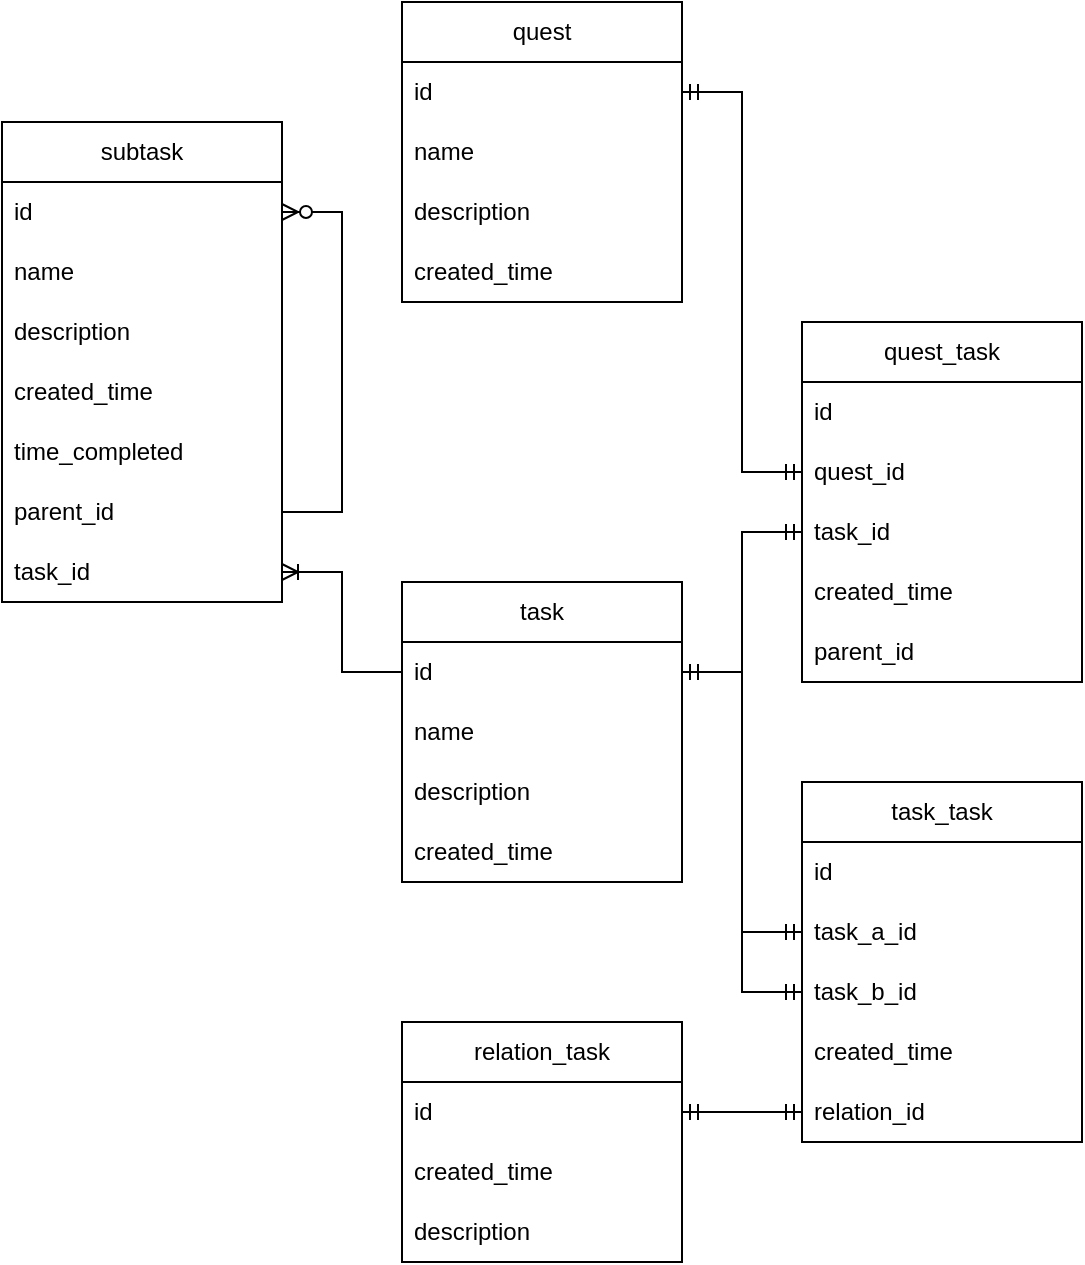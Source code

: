 <mxfile version="21.6.8" type="github">
  <diagram name="Page-1" id="H2T8HqV19YVc1kazD6WH">
    <mxGraphModel dx="1020" dy="1805" grid="1" gridSize="10" guides="1" tooltips="1" connect="1" arrows="1" fold="1" page="1" pageScale="1" pageWidth="850" pageHeight="1100" math="0" shadow="0">
      <root>
        <mxCell id="0" />
        <mxCell id="1" parent="0" />
        <mxCell id="Lhm-kkvM-OA74yiqCwbY-3" value="task" style="swimlane;fontStyle=0;childLayout=stackLayout;horizontal=1;startSize=30;horizontalStack=0;resizeParent=1;resizeParentMax=0;resizeLast=0;collapsible=1;marginBottom=0;whiteSpace=wrap;html=1;" vertex="1" parent="1">
          <mxGeometry x="280" y="80" width="140" height="150" as="geometry" />
        </mxCell>
        <mxCell id="Lhm-kkvM-OA74yiqCwbY-4" value="id" style="text;strokeColor=none;fillColor=none;align=left;verticalAlign=middle;spacingLeft=4;spacingRight=4;overflow=hidden;points=[[0,0.5],[1,0.5]];portConstraint=eastwest;rotatable=0;whiteSpace=wrap;html=1;" vertex="1" parent="Lhm-kkvM-OA74yiqCwbY-3">
          <mxGeometry y="30" width="140" height="30" as="geometry" />
        </mxCell>
        <mxCell id="Lhm-kkvM-OA74yiqCwbY-5" value="name" style="text;strokeColor=none;fillColor=none;align=left;verticalAlign=middle;spacingLeft=4;spacingRight=4;overflow=hidden;points=[[0,0.5],[1,0.5]];portConstraint=eastwest;rotatable=0;whiteSpace=wrap;html=1;" vertex="1" parent="Lhm-kkvM-OA74yiqCwbY-3">
          <mxGeometry y="60" width="140" height="30" as="geometry" />
        </mxCell>
        <mxCell id="Lhm-kkvM-OA74yiqCwbY-8" value="description" style="text;strokeColor=none;fillColor=none;align=left;verticalAlign=middle;spacingLeft=4;spacingRight=4;overflow=hidden;points=[[0,0.5],[1,0.5]];portConstraint=eastwest;rotatable=0;whiteSpace=wrap;html=1;" vertex="1" parent="Lhm-kkvM-OA74yiqCwbY-3">
          <mxGeometry y="90" width="140" height="30" as="geometry" />
        </mxCell>
        <mxCell id="Lhm-kkvM-OA74yiqCwbY-6" value="created_time" style="text;strokeColor=none;fillColor=none;align=left;verticalAlign=middle;spacingLeft=4;spacingRight=4;overflow=hidden;points=[[0,0.5],[1,0.5]];portConstraint=eastwest;rotatable=0;whiteSpace=wrap;html=1;" vertex="1" parent="Lhm-kkvM-OA74yiqCwbY-3">
          <mxGeometry y="120" width="140" height="30" as="geometry" />
        </mxCell>
        <mxCell id="Lhm-kkvM-OA74yiqCwbY-10" value="subtask" style="swimlane;fontStyle=0;childLayout=stackLayout;horizontal=1;startSize=30;horizontalStack=0;resizeParent=1;resizeParentMax=0;resizeLast=0;collapsible=1;marginBottom=0;whiteSpace=wrap;html=1;" vertex="1" parent="1">
          <mxGeometry x="80" y="-150" width="140" height="240" as="geometry" />
        </mxCell>
        <mxCell id="Lhm-kkvM-OA74yiqCwbY-11" value="id" style="text;strokeColor=none;fillColor=none;align=left;verticalAlign=middle;spacingLeft=4;spacingRight=4;overflow=hidden;points=[[0,0.5],[1,0.5]];portConstraint=eastwest;rotatable=0;whiteSpace=wrap;html=1;" vertex="1" parent="Lhm-kkvM-OA74yiqCwbY-10">
          <mxGeometry y="30" width="140" height="30" as="geometry" />
        </mxCell>
        <mxCell id="Lhm-kkvM-OA74yiqCwbY-12" value="name" style="text;strokeColor=none;fillColor=none;align=left;verticalAlign=middle;spacingLeft=4;spacingRight=4;overflow=hidden;points=[[0,0.5],[1,0.5]];portConstraint=eastwest;rotatable=0;whiteSpace=wrap;html=1;" vertex="1" parent="Lhm-kkvM-OA74yiqCwbY-10">
          <mxGeometry y="60" width="140" height="30" as="geometry" />
        </mxCell>
        <mxCell id="Lhm-kkvM-OA74yiqCwbY-13" value="description" style="text;strokeColor=none;fillColor=none;align=left;verticalAlign=middle;spacingLeft=4;spacingRight=4;overflow=hidden;points=[[0,0.5],[1,0.5]];portConstraint=eastwest;rotatable=0;whiteSpace=wrap;html=1;" vertex="1" parent="Lhm-kkvM-OA74yiqCwbY-10">
          <mxGeometry y="90" width="140" height="30" as="geometry" />
        </mxCell>
        <mxCell id="Lhm-kkvM-OA74yiqCwbY-14" value="created_time" style="text;strokeColor=none;fillColor=none;align=left;verticalAlign=middle;spacingLeft=4;spacingRight=4;overflow=hidden;points=[[0,0.5],[1,0.5]];portConstraint=eastwest;rotatable=0;whiteSpace=wrap;html=1;" vertex="1" parent="Lhm-kkvM-OA74yiqCwbY-10">
          <mxGeometry y="120" width="140" height="30" as="geometry" />
        </mxCell>
        <mxCell id="Lhm-kkvM-OA74yiqCwbY-15" value="time_completed" style="text;strokeColor=none;fillColor=none;align=left;verticalAlign=middle;spacingLeft=4;spacingRight=4;overflow=hidden;points=[[0,0.5],[1,0.5]];portConstraint=eastwest;rotatable=0;whiteSpace=wrap;html=1;" vertex="1" parent="Lhm-kkvM-OA74yiqCwbY-10">
          <mxGeometry y="150" width="140" height="30" as="geometry" />
        </mxCell>
        <mxCell id="Lhm-kkvM-OA74yiqCwbY-17" value="parent_id" style="text;strokeColor=none;fillColor=none;align=left;verticalAlign=middle;spacingLeft=4;spacingRight=4;overflow=hidden;points=[[0,0.5],[1,0.5]];portConstraint=eastwest;rotatable=0;whiteSpace=wrap;html=1;" vertex="1" parent="Lhm-kkvM-OA74yiqCwbY-10">
          <mxGeometry y="180" width="140" height="30" as="geometry" />
        </mxCell>
        <mxCell id="Lhm-kkvM-OA74yiqCwbY-18" value="task_id" style="text;strokeColor=none;fillColor=none;align=left;verticalAlign=middle;spacingLeft=4;spacingRight=4;overflow=hidden;points=[[0,0.5],[1,0.5]];portConstraint=eastwest;rotatable=0;whiteSpace=wrap;html=1;" vertex="1" parent="Lhm-kkvM-OA74yiqCwbY-10">
          <mxGeometry y="210" width="140" height="30" as="geometry" />
        </mxCell>
        <mxCell id="Lhm-kkvM-OA74yiqCwbY-50" value="" style="edgeStyle=entityRelationEdgeStyle;fontSize=12;html=1;endArrow=ERzeroToMany;endFill=1;rounded=0;exitX=1;exitY=0.5;exitDx=0;exitDy=0;" edge="1" parent="Lhm-kkvM-OA74yiqCwbY-10" source="Lhm-kkvM-OA74yiqCwbY-17" target="Lhm-kkvM-OA74yiqCwbY-11">
          <mxGeometry width="100" height="100" relative="1" as="geometry">
            <mxPoint x="160" y="200" as="sourcePoint" />
            <mxPoint x="-50" y="110" as="targetPoint" />
            <Array as="points">
              <mxPoint x="-40" y="310" />
              <mxPoint x="-70" y="200" />
              <mxPoint x="-70" y="120" />
              <mxPoint x="-70" y="130" />
            </Array>
          </mxGeometry>
        </mxCell>
        <mxCell id="Lhm-kkvM-OA74yiqCwbY-49" value="" style="edgeStyle=entityRelationEdgeStyle;fontSize=12;html=1;endArrow=ERoneToMany;rounded=0;exitX=0;exitY=0.5;exitDx=0;exitDy=0;entryX=1;entryY=0.5;entryDx=0;entryDy=0;" edge="1" parent="1" source="Lhm-kkvM-OA74yiqCwbY-4" target="Lhm-kkvM-OA74yiqCwbY-18">
          <mxGeometry width="100" height="100" relative="1" as="geometry">
            <mxPoint x="180" y="370" as="sourcePoint" />
            <mxPoint x="280" y="270" as="targetPoint" />
          </mxGeometry>
        </mxCell>
        <mxCell id="Lhm-kkvM-OA74yiqCwbY-52" value="quest" style="swimlane;fontStyle=0;childLayout=stackLayout;horizontal=1;startSize=30;horizontalStack=0;resizeParent=1;resizeParentMax=0;resizeLast=0;collapsible=1;marginBottom=0;whiteSpace=wrap;html=1;" vertex="1" parent="1">
          <mxGeometry x="280" y="-210" width="140" height="150" as="geometry" />
        </mxCell>
        <mxCell id="Lhm-kkvM-OA74yiqCwbY-53" value="id" style="text;strokeColor=none;fillColor=none;align=left;verticalAlign=middle;spacingLeft=4;spacingRight=4;overflow=hidden;points=[[0,0.5],[1,0.5]];portConstraint=eastwest;rotatable=0;whiteSpace=wrap;html=1;" vertex="1" parent="Lhm-kkvM-OA74yiqCwbY-52">
          <mxGeometry y="30" width="140" height="30" as="geometry" />
        </mxCell>
        <mxCell id="Lhm-kkvM-OA74yiqCwbY-54" value="name" style="text;strokeColor=none;fillColor=none;align=left;verticalAlign=middle;spacingLeft=4;spacingRight=4;overflow=hidden;points=[[0,0.5],[1,0.5]];portConstraint=eastwest;rotatable=0;whiteSpace=wrap;html=1;" vertex="1" parent="Lhm-kkvM-OA74yiqCwbY-52">
          <mxGeometry y="60" width="140" height="30" as="geometry" />
        </mxCell>
        <mxCell id="Lhm-kkvM-OA74yiqCwbY-55" value="description" style="text;strokeColor=none;fillColor=none;align=left;verticalAlign=middle;spacingLeft=4;spacingRight=4;overflow=hidden;points=[[0,0.5],[1,0.5]];portConstraint=eastwest;rotatable=0;whiteSpace=wrap;html=1;" vertex="1" parent="Lhm-kkvM-OA74yiqCwbY-52">
          <mxGeometry y="90" width="140" height="30" as="geometry" />
        </mxCell>
        <mxCell id="Lhm-kkvM-OA74yiqCwbY-56" value="created_time" style="text;strokeColor=none;fillColor=none;align=left;verticalAlign=middle;spacingLeft=4;spacingRight=4;overflow=hidden;points=[[0,0.5],[1,0.5]];portConstraint=eastwest;rotatable=0;whiteSpace=wrap;html=1;" vertex="1" parent="Lhm-kkvM-OA74yiqCwbY-52">
          <mxGeometry y="120" width="140" height="30" as="geometry" />
        </mxCell>
        <mxCell id="Lhm-kkvM-OA74yiqCwbY-58" value="quest_task" style="swimlane;fontStyle=0;childLayout=stackLayout;horizontal=1;startSize=30;horizontalStack=0;resizeParent=1;resizeParentMax=0;resizeLast=0;collapsible=1;marginBottom=0;whiteSpace=wrap;html=1;" vertex="1" parent="1">
          <mxGeometry x="480" y="-50" width="140" height="180" as="geometry" />
        </mxCell>
        <mxCell id="Lhm-kkvM-OA74yiqCwbY-59" value="id" style="text;strokeColor=none;fillColor=none;align=left;verticalAlign=middle;spacingLeft=4;spacingRight=4;overflow=hidden;points=[[0,0.5],[1,0.5]];portConstraint=eastwest;rotatable=0;whiteSpace=wrap;html=1;" vertex="1" parent="Lhm-kkvM-OA74yiqCwbY-58">
          <mxGeometry y="30" width="140" height="30" as="geometry" />
        </mxCell>
        <mxCell id="Lhm-kkvM-OA74yiqCwbY-60" value="quest_id" style="text;strokeColor=none;fillColor=none;align=left;verticalAlign=middle;spacingLeft=4;spacingRight=4;overflow=hidden;points=[[0,0.5],[1,0.5]];portConstraint=eastwest;rotatable=0;whiteSpace=wrap;html=1;" vertex="1" parent="Lhm-kkvM-OA74yiqCwbY-58">
          <mxGeometry y="60" width="140" height="30" as="geometry" />
        </mxCell>
        <mxCell id="Lhm-kkvM-OA74yiqCwbY-61" value="task_id" style="text;strokeColor=none;fillColor=none;align=left;verticalAlign=middle;spacingLeft=4;spacingRight=4;overflow=hidden;points=[[0,0.5],[1,0.5]];portConstraint=eastwest;rotatable=0;whiteSpace=wrap;html=1;" vertex="1" parent="Lhm-kkvM-OA74yiqCwbY-58">
          <mxGeometry y="90" width="140" height="30" as="geometry" />
        </mxCell>
        <mxCell id="Lhm-kkvM-OA74yiqCwbY-62" value="created_time" style="text;strokeColor=none;fillColor=none;align=left;verticalAlign=middle;spacingLeft=4;spacingRight=4;overflow=hidden;points=[[0,0.5],[1,0.5]];portConstraint=eastwest;rotatable=0;whiteSpace=wrap;html=1;" vertex="1" parent="Lhm-kkvM-OA74yiqCwbY-58">
          <mxGeometry y="120" width="140" height="30" as="geometry" />
        </mxCell>
        <mxCell id="Lhm-kkvM-OA74yiqCwbY-73" value="parent_id" style="text;strokeColor=none;fillColor=none;align=left;verticalAlign=middle;spacingLeft=4;spacingRight=4;overflow=hidden;points=[[0,0.5],[1,0.5]];portConstraint=eastwest;rotatable=0;whiteSpace=wrap;html=1;" vertex="1" parent="Lhm-kkvM-OA74yiqCwbY-58">
          <mxGeometry y="150" width="140" height="30" as="geometry" />
        </mxCell>
        <mxCell id="Lhm-kkvM-OA74yiqCwbY-65" value="" style="edgeStyle=entityRelationEdgeStyle;fontSize=12;html=1;endArrow=ERmandOne;startArrow=ERmandOne;rounded=0;exitX=1;exitY=0.5;exitDx=0;exitDy=0;entryX=0;entryY=0.5;entryDx=0;entryDy=0;" edge="1" parent="1" source="Lhm-kkvM-OA74yiqCwbY-4" target="Lhm-kkvM-OA74yiqCwbY-61">
          <mxGeometry width="100" height="100" relative="1" as="geometry">
            <mxPoint x="420" y="130" as="sourcePoint" />
            <mxPoint x="520" y="30" as="targetPoint" />
          </mxGeometry>
        </mxCell>
        <mxCell id="Lhm-kkvM-OA74yiqCwbY-66" value="" style="edgeStyle=entityRelationEdgeStyle;fontSize=12;html=1;endArrow=ERmandOne;startArrow=ERmandOne;rounded=0;exitX=1;exitY=0.5;exitDx=0;exitDy=0;entryX=0;entryY=0.5;entryDx=0;entryDy=0;" edge="1" parent="1" source="Lhm-kkvM-OA74yiqCwbY-53" target="Lhm-kkvM-OA74yiqCwbY-60">
          <mxGeometry width="100" height="100" relative="1" as="geometry">
            <mxPoint x="420" y="90" as="sourcePoint" />
            <mxPoint x="500" y="180" as="targetPoint" />
          </mxGeometry>
        </mxCell>
        <mxCell id="Lhm-kkvM-OA74yiqCwbY-76" value="task_task" style="swimlane;fontStyle=0;childLayout=stackLayout;horizontal=1;startSize=30;horizontalStack=0;resizeParent=1;resizeParentMax=0;resizeLast=0;collapsible=1;marginBottom=0;whiteSpace=wrap;html=1;" vertex="1" parent="1">
          <mxGeometry x="480" y="180" width="140" height="180" as="geometry" />
        </mxCell>
        <mxCell id="Lhm-kkvM-OA74yiqCwbY-77" value="id" style="text;strokeColor=none;fillColor=none;align=left;verticalAlign=middle;spacingLeft=4;spacingRight=4;overflow=hidden;points=[[0,0.5],[1,0.5]];portConstraint=eastwest;rotatable=0;whiteSpace=wrap;html=1;" vertex="1" parent="Lhm-kkvM-OA74yiqCwbY-76">
          <mxGeometry y="30" width="140" height="30" as="geometry" />
        </mxCell>
        <mxCell id="Lhm-kkvM-OA74yiqCwbY-78" value="task_a_id" style="text;strokeColor=none;fillColor=none;align=left;verticalAlign=middle;spacingLeft=4;spacingRight=4;overflow=hidden;points=[[0,0.5],[1,0.5]];portConstraint=eastwest;rotatable=0;whiteSpace=wrap;html=1;" vertex="1" parent="Lhm-kkvM-OA74yiqCwbY-76">
          <mxGeometry y="60" width="140" height="30" as="geometry" />
        </mxCell>
        <mxCell id="Lhm-kkvM-OA74yiqCwbY-79" value="task_b_id" style="text;strokeColor=none;fillColor=none;align=left;verticalAlign=middle;spacingLeft=4;spacingRight=4;overflow=hidden;points=[[0,0.5],[1,0.5]];portConstraint=eastwest;rotatable=0;whiteSpace=wrap;html=1;" vertex="1" parent="Lhm-kkvM-OA74yiqCwbY-76">
          <mxGeometry y="90" width="140" height="30" as="geometry" />
        </mxCell>
        <mxCell id="Lhm-kkvM-OA74yiqCwbY-80" value="created_time" style="text;strokeColor=none;fillColor=none;align=left;verticalAlign=middle;spacingLeft=4;spacingRight=4;overflow=hidden;points=[[0,0.5],[1,0.5]];portConstraint=eastwest;rotatable=0;whiteSpace=wrap;html=1;" vertex="1" parent="Lhm-kkvM-OA74yiqCwbY-76">
          <mxGeometry y="120" width="140" height="30" as="geometry" />
        </mxCell>
        <mxCell id="Lhm-kkvM-OA74yiqCwbY-81" value="relation_id" style="text;strokeColor=none;fillColor=none;align=left;verticalAlign=middle;spacingLeft=4;spacingRight=4;overflow=hidden;points=[[0,0.5],[1,0.5]];portConstraint=eastwest;rotatable=0;whiteSpace=wrap;html=1;" vertex="1" parent="Lhm-kkvM-OA74yiqCwbY-76">
          <mxGeometry y="150" width="140" height="30" as="geometry" />
        </mxCell>
        <mxCell id="Lhm-kkvM-OA74yiqCwbY-83" value="" style="edgeStyle=entityRelationEdgeStyle;fontSize=12;html=1;endArrow=ERmandOne;startArrow=ERmandOne;rounded=0;exitX=1;exitY=0.5;exitDx=0;exitDy=0;entryX=0;entryY=0.5;entryDx=0;entryDy=0;" edge="1" parent="1" source="Lhm-kkvM-OA74yiqCwbY-4" target="Lhm-kkvM-OA74yiqCwbY-78">
          <mxGeometry width="100" height="100" relative="1" as="geometry">
            <mxPoint x="430" y="135" as="sourcePoint" />
            <mxPoint x="490" y="65" as="targetPoint" />
          </mxGeometry>
        </mxCell>
        <mxCell id="Lhm-kkvM-OA74yiqCwbY-84" value="" style="edgeStyle=entityRelationEdgeStyle;fontSize=12;html=1;endArrow=ERmandOne;startArrow=ERmandOne;rounded=0;exitX=1;exitY=0.5;exitDx=0;exitDy=0;entryX=0;entryY=0.5;entryDx=0;entryDy=0;" edge="1" parent="1" source="Lhm-kkvM-OA74yiqCwbY-4" target="Lhm-kkvM-OA74yiqCwbY-79">
          <mxGeometry width="100" height="100" relative="1" as="geometry">
            <mxPoint x="430" y="135" as="sourcePoint" />
            <mxPoint x="490" y="265" as="targetPoint" />
            <Array as="points">
              <mxPoint x="440" y="210" />
            </Array>
          </mxGeometry>
        </mxCell>
        <mxCell id="Lhm-kkvM-OA74yiqCwbY-85" value="relation_task" style="swimlane;fontStyle=0;childLayout=stackLayout;horizontal=1;startSize=30;horizontalStack=0;resizeParent=1;resizeParentMax=0;resizeLast=0;collapsible=1;marginBottom=0;whiteSpace=wrap;html=1;" vertex="1" parent="1">
          <mxGeometry x="280" y="300" width="140" height="120" as="geometry" />
        </mxCell>
        <mxCell id="Lhm-kkvM-OA74yiqCwbY-86" value="id" style="text;strokeColor=none;fillColor=none;align=left;verticalAlign=middle;spacingLeft=4;spacingRight=4;overflow=hidden;points=[[0,0.5],[1,0.5]];portConstraint=eastwest;rotatable=0;whiteSpace=wrap;html=1;" vertex="1" parent="Lhm-kkvM-OA74yiqCwbY-85">
          <mxGeometry y="30" width="140" height="30" as="geometry" />
        </mxCell>
        <mxCell id="Lhm-kkvM-OA74yiqCwbY-89" value="created_time" style="text;strokeColor=none;fillColor=none;align=left;verticalAlign=middle;spacingLeft=4;spacingRight=4;overflow=hidden;points=[[0,0.5],[1,0.5]];portConstraint=eastwest;rotatable=0;whiteSpace=wrap;html=1;" vertex="1" parent="Lhm-kkvM-OA74yiqCwbY-85">
          <mxGeometry y="60" width="140" height="30" as="geometry" />
        </mxCell>
        <mxCell id="Lhm-kkvM-OA74yiqCwbY-90" value="description" style="text;strokeColor=none;fillColor=none;align=left;verticalAlign=middle;spacingLeft=4;spacingRight=4;overflow=hidden;points=[[0,0.5],[1,0.5]];portConstraint=eastwest;rotatable=0;whiteSpace=wrap;html=1;" vertex="1" parent="Lhm-kkvM-OA74yiqCwbY-85">
          <mxGeometry y="90" width="140" height="30" as="geometry" />
        </mxCell>
        <mxCell id="Lhm-kkvM-OA74yiqCwbY-91" value="" style="edgeStyle=entityRelationEdgeStyle;fontSize=12;html=1;endArrow=ERmandOne;startArrow=ERmandOne;rounded=0;exitX=1;exitY=0.5;exitDx=0;exitDy=0;entryX=0;entryY=0.5;entryDx=0;entryDy=0;" edge="1" parent="1" source="Lhm-kkvM-OA74yiqCwbY-86" target="Lhm-kkvM-OA74yiqCwbY-81">
          <mxGeometry width="100" height="100" relative="1" as="geometry">
            <mxPoint x="430" y="135" as="sourcePoint" />
            <mxPoint x="490" y="295" as="targetPoint" />
          </mxGeometry>
        </mxCell>
      </root>
    </mxGraphModel>
  </diagram>
</mxfile>

